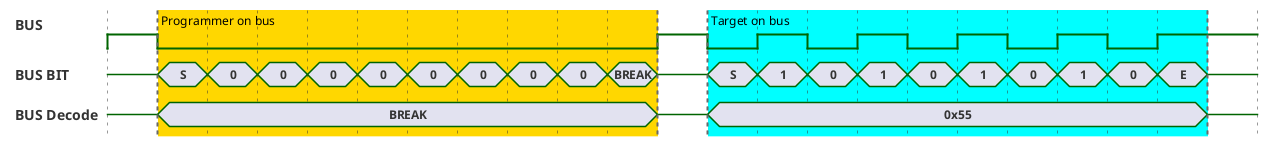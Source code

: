 @startuml
mode compact
hide time-axis

binary "BUS" as dw
concise "BUS BIT" as bit
concise "BUS Decode" as uart

@0
bit is {-}
uart is {-}
dw is 1

@10
dw is 0
bit is S
uart is BREAK

@20
bit is 0
@30
bit is 0
@40
bit is 0
@50
bit is 0
@60
bit is 0
@70
bit is 0
@80
bit is 0
@90
bit is 0
@100
bit is BREAK

@110
dw is 1
bit is {-}
uart is {-}

@120
dw is 0
bit is S
uart is 0x55
@130
bit is 1
dw is 1
@140
bit is 0
dw is 0
@150
bit is 1
dw is 1
@160
bit is 0
dw is 0
@170
bit is 1
dw is 1
@180
bit is 0
dw is 0
@190
bit is 1
dw is 1
@200
bit is 0
dw is 0

@210
dw is 1
bit is E

@220
bit is {-}
uart is {-}

highlight 10 to 110 #Gold;line:DimGrey : Programmer on bus
highlight 120 to 220 #Aqua;line:DimGrey : Target on bus
